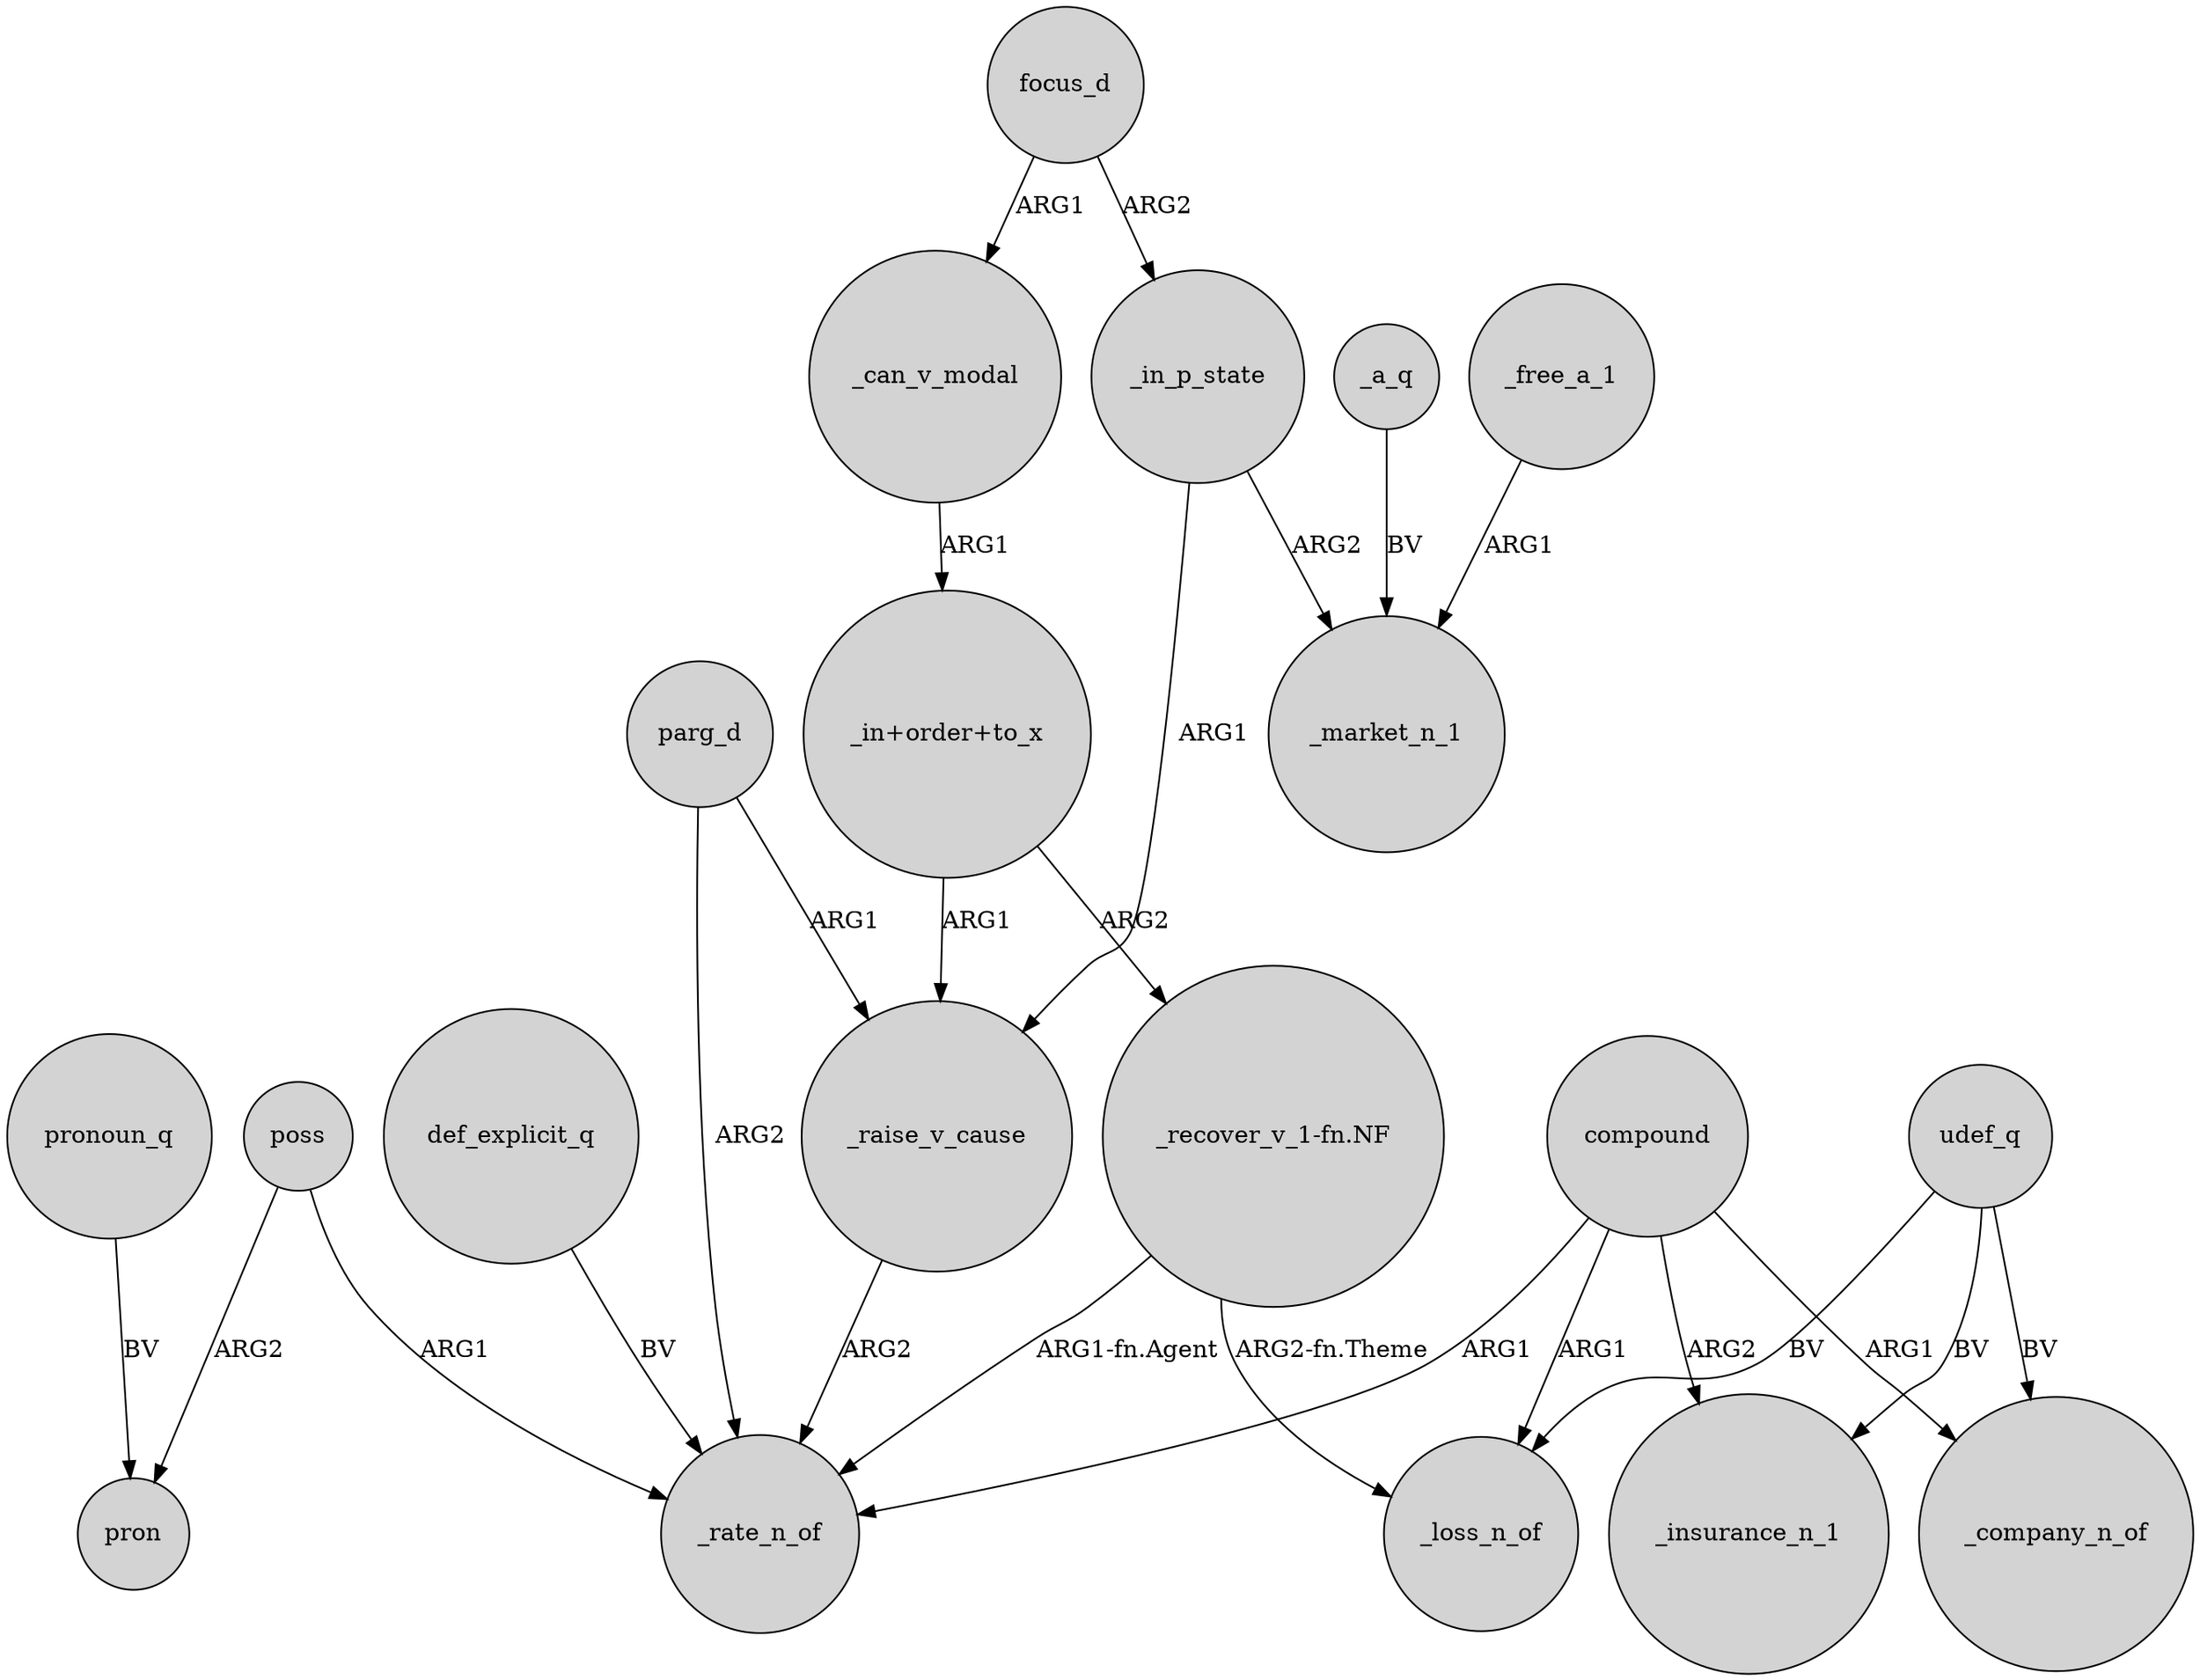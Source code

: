 digraph {
	node [shape=circle style=filled]
	poss -> _rate_n_of [label=ARG1]
	"_in+order+to_x" -> _raise_v_cause [label=ARG1]
	"_recover_v_1-fn.NF" -> _loss_n_of [label="ARG2-fn.Theme"]
	compound -> _insurance_n_1 [label=ARG2]
	poss -> pron [label=ARG2]
	parg_d -> _raise_v_cause [label=ARG1]
	_raise_v_cause -> _rate_n_of [label=ARG2]
	def_explicit_q -> _rate_n_of [label=BV]
	udef_q -> _insurance_n_1 [label=BV]
	_free_a_1 -> _market_n_1 [label=ARG1]
	focus_d -> _in_p_state [label=ARG2]
	compound -> _rate_n_of [label=ARG1]
	_in_p_state -> _raise_v_cause [label=ARG1]
	compound -> _company_n_of [label=ARG1]
	pronoun_q -> pron [label=BV]
	_in_p_state -> _market_n_1 [label=ARG2]
	"_in+order+to_x" -> "_recover_v_1-fn.NF" [label=ARG2]
	"_recover_v_1-fn.NF" -> _rate_n_of [label="ARG1-fn.Agent"]
	_a_q -> _market_n_1 [label=BV]
	compound -> _loss_n_of [label=ARG1]
	focus_d -> _can_v_modal [label=ARG1]
	udef_q -> _company_n_of [label=BV]
	parg_d -> _rate_n_of [label=ARG2]
	udef_q -> _loss_n_of [label=BV]
	_can_v_modal -> "_in+order+to_x" [label=ARG1]
}
